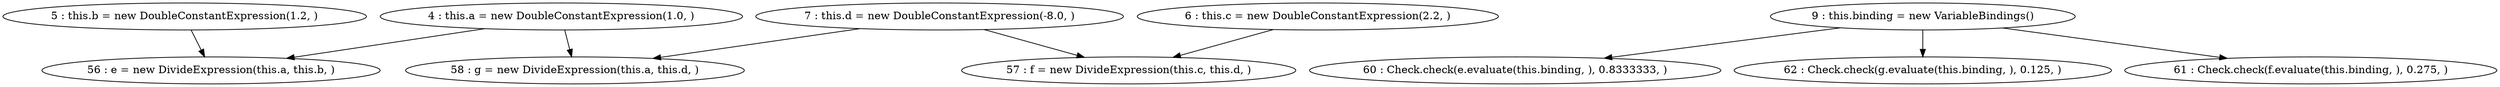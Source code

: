 digraph G {
"4 : this.a = new DoubleConstantExpression(1.0, )"
"4 : this.a = new DoubleConstantExpression(1.0, )" -> "58 : g = new DivideExpression(this.a, this.d, )"
"4 : this.a = new DoubleConstantExpression(1.0, )" -> "56 : e = new DivideExpression(this.a, this.b, )"
"5 : this.b = new DoubleConstantExpression(1.2, )"
"5 : this.b = new DoubleConstantExpression(1.2, )" -> "56 : e = new DivideExpression(this.a, this.b, )"
"6 : this.c = new DoubleConstantExpression(2.2, )"
"6 : this.c = new DoubleConstantExpression(2.2, )" -> "57 : f = new DivideExpression(this.c, this.d, )"
"7 : this.d = new DoubleConstantExpression(-8.0, )"
"7 : this.d = new DoubleConstantExpression(-8.0, )" -> "57 : f = new DivideExpression(this.c, this.d, )"
"7 : this.d = new DoubleConstantExpression(-8.0, )" -> "58 : g = new DivideExpression(this.a, this.d, )"
"9 : this.binding = new VariableBindings()"
"9 : this.binding = new VariableBindings()" -> "60 : Check.check(e.evaluate(this.binding, ), 0.8333333, )"
"9 : this.binding = new VariableBindings()" -> "62 : Check.check(g.evaluate(this.binding, ), 0.125, )"
"9 : this.binding = new VariableBindings()" -> "61 : Check.check(f.evaluate(this.binding, ), 0.275, )"
"56 : e = new DivideExpression(this.a, this.b, )"
"57 : f = new DivideExpression(this.c, this.d, )"
"58 : g = new DivideExpression(this.a, this.d, )"
"60 : Check.check(e.evaluate(this.binding, ), 0.8333333, )"
"61 : Check.check(f.evaluate(this.binding, ), 0.275, )"
"62 : Check.check(g.evaluate(this.binding, ), 0.125, )"
}